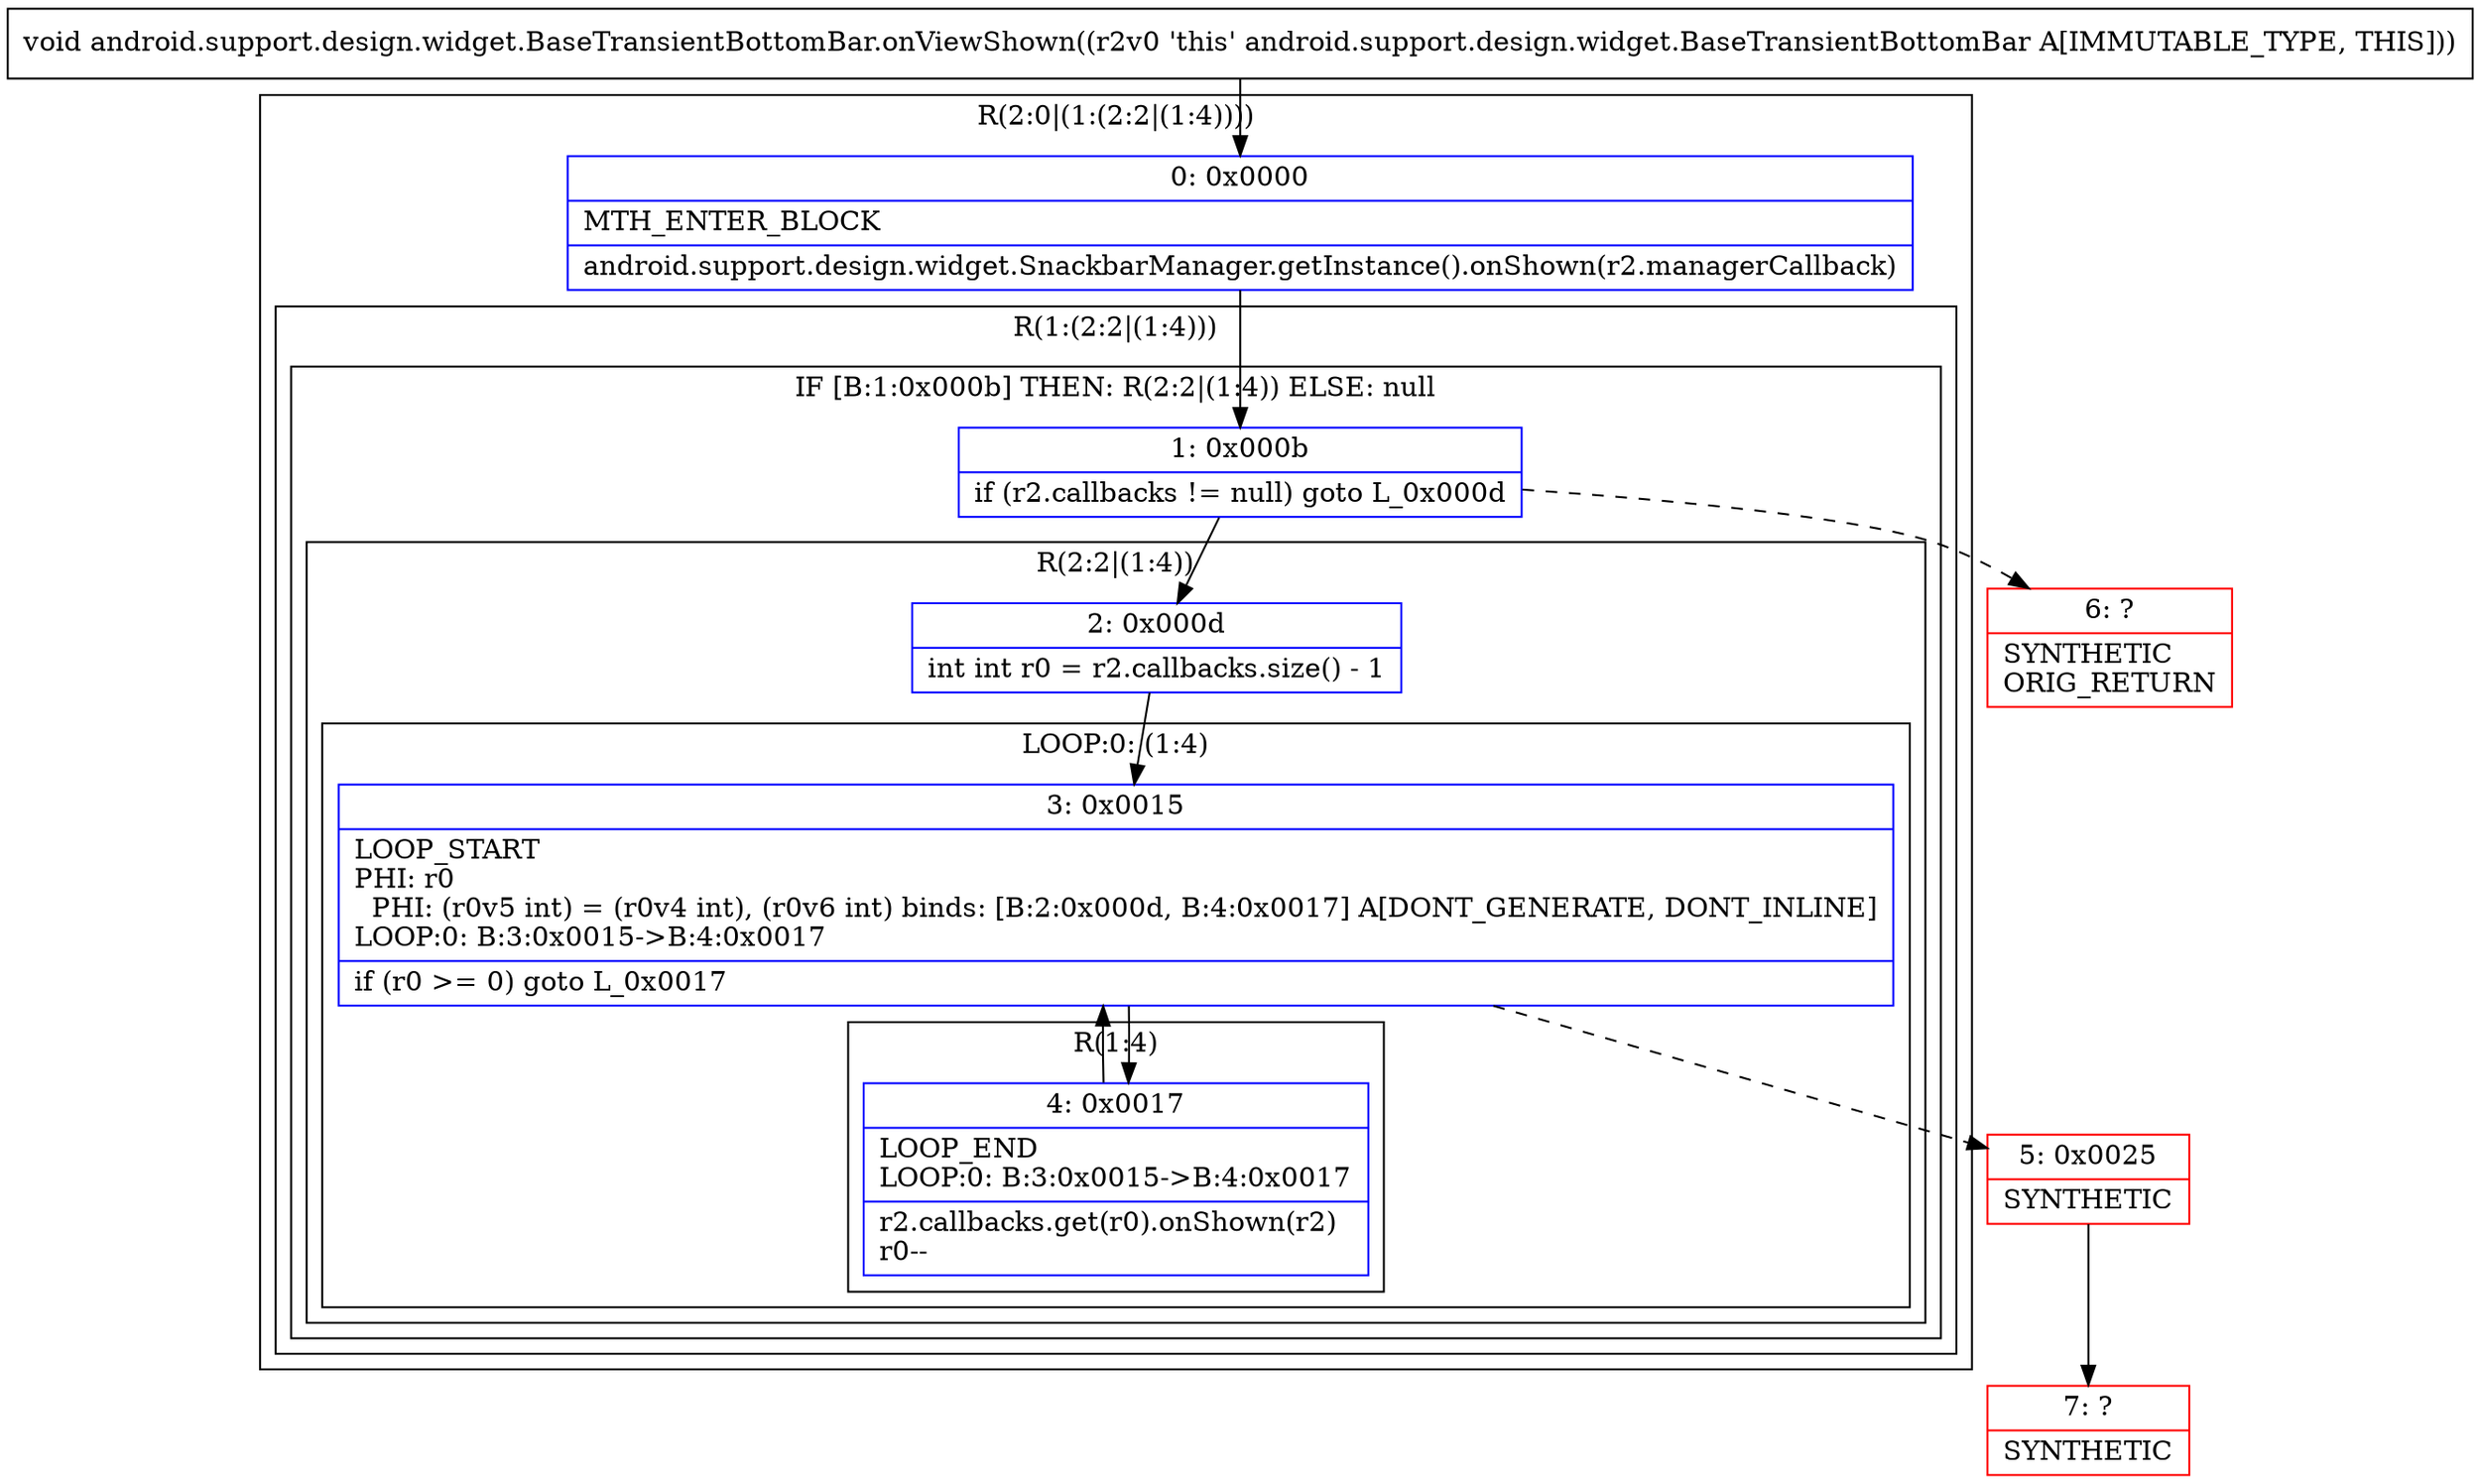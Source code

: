 digraph "CFG forandroid.support.design.widget.BaseTransientBottomBar.onViewShown()V" {
subgraph cluster_Region_620236385 {
label = "R(2:0|(1:(2:2|(1:4))))";
node [shape=record,color=blue];
Node_0 [shape=record,label="{0\:\ 0x0000|MTH_ENTER_BLOCK\l|android.support.design.widget.SnackbarManager.getInstance().onShown(r2.managerCallback)\l}"];
subgraph cluster_Region_697784486 {
label = "R(1:(2:2|(1:4)))";
node [shape=record,color=blue];
subgraph cluster_IfRegion_1405483294 {
label = "IF [B:1:0x000b] THEN: R(2:2|(1:4)) ELSE: null";
node [shape=record,color=blue];
Node_1 [shape=record,label="{1\:\ 0x000b|if (r2.callbacks != null) goto L_0x000d\l}"];
subgraph cluster_Region_1098501496 {
label = "R(2:2|(1:4))";
node [shape=record,color=blue];
Node_2 [shape=record,label="{2\:\ 0x000d|int int r0 = r2.callbacks.size() \- 1\l}"];
subgraph cluster_LoopRegion_1191145142 {
label = "LOOP:0: (1:4)";
node [shape=record,color=blue];
Node_3 [shape=record,label="{3\:\ 0x0015|LOOP_START\lPHI: r0 \l  PHI: (r0v5 int) = (r0v4 int), (r0v6 int) binds: [B:2:0x000d, B:4:0x0017] A[DONT_GENERATE, DONT_INLINE]\lLOOP:0: B:3:0x0015\-\>B:4:0x0017\l|if (r0 \>= 0) goto L_0x0017\l}"];
subgraph cluster_Region_1782686913 {
label = "R(1:4)";
node [shape=record,color=blue];
Node_4 [shape=record,label="{4\:\ 0x0017|LOOP_END\lLOOP:0: B:3:0x0015\-\>B:4:0x0017\l|r2.callbacks.get(r0).onShown(r2)\lr0\-\-\l}"];
}
}
}
}
}
}
Node_5 [shape=record,color=red,label="{5\:\ 0x0025|SYNTHETIC\l}"];
Node_6 [shape=record,color=red,label="{6\:\ ?|SYNTHETIC\lORIG_RETURN\l}"];
Node_7 [shape=record,color=red,label="{7\:\ ?|SYNTHETIC\l}"];
MethodNode[shape=record,label="{void android.support.design.widget.BaseTransientBottomBar.onViewShown((r2v0 'this' android.support.design.widget.BaseTransientBottomBar A[IMMUTABLE_TYPE, THIS])) }"];
MethodNode -> Node_0;
Node_0 -> Node_1;
Node_1 -> Node_2;
Node_1 -> Node_6[style=dashed];
Node_2 -> Node_3;
Node_3 -> Node_4;
Node_3 -> Node_5[style=dashed];
Node_4 -> Node_3;
Node_5 -> Node_7;
}

